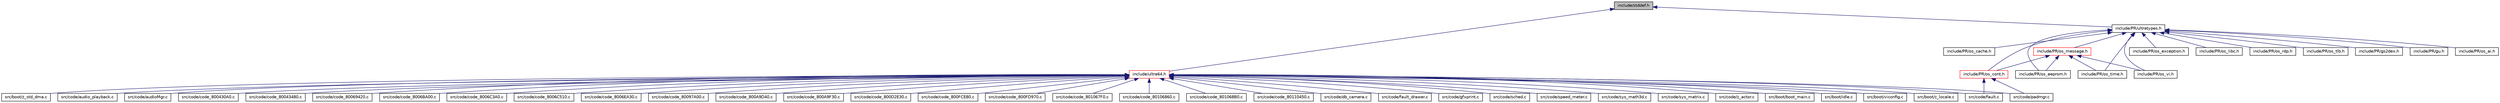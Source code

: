 digraph "include/stddef.h"
{
 // LATEX_PDF_SIZE
  edge [fontname="Helvetica",fontsize="10",labelfontname="Helvetica",labelfontsize="10"];
  node [fontname="Helvetica",fontsize="10",shape=record];
  Node1 [label="include/stddef.h",height=0.2,width=0.4,color="black", fillcolor="grey75", style="filled", fontcolor="black",tooltip=" "];
  Node1 -> Node2 [dir="back",color="midnightblue",fontsize="10",style="solid",fontname="Helvetica"];
  Node2 [label="include/PR/ultratypes.h",height=0.2,width=0.4,color="black", fillcolor="white", style="filled",URL="$dd/da7/ultratypes_8h.html",tooltip=" "];
  Node2 -> Node3 [dir="back",color="midnightblue",fontsize="10",style="solid",fontname="Helvetica"];
  Node3 [label="include/PR/gs2dex.h",height=0.2,width=0.4,color="black", fillcolor="white", style="filled",URL="$df/d63/PR_2gs2dex_8h.html",tooltip=" "];
  Node2 -> Node4 [dir="back",color="midnightblue",fontsize="10",style="solid",fontname="Helvetica"];
  Node4 [label="include/PR/gu.h",height=0.2,width=0.4,color="black", fillcolor="white", style="filled",URL="$d8/d65/PR_2gu_8h.html",tooltip=" "];
  Node2 -> Node5 [dir="back",color="midnightblue",fontsize="10",style="solid",fontname="Helvetica"];
  Node5 [label="include/PR/os_ai.h",height=0.2,width=0.4,color="black", fillcolor="white", style="filled",URL="$d0/d5b/os__ai_8h.html",tooltip=" "];
  Node2 -> Node6 [dir="back",color="midnightblue",fontsize="10",style="solid",fontname="Helvetica"];
  Node6 [label="include/PR/os_cache.h",height=0.2,width=0.4,color="black", fillcolor="white", style="filled",URL="$dc/d82/os__cache_8h.html",tooltip=" "];
  Node2 -> Node7 [dir="back",color="midnightblue",fontsize="10",style="solid",fontname="Helvetica"];
  Node7 [label="include/PR/os_cont.h",height=0.2,width=0.4,color="red", fillcolor="white", style="filled",URL="$d9/dff/os__cont_8h.html",tooltip=" "];
  Node7 -> Node8 [dir="back",color="midnightblue",fontsize="10",style="solid",fontname="Helvetica"];
  Node8 [label="src/code/fault.c",height=0.2,width=0.4,color="black", fillcolor="white", style="filled",URL="$d8/d47/fault_8c.html",tooltip=" "];
  Node7 -> Node11 [dir="back",color="midnightblue",fontsize="10",style="solid",fontname="Helvetica"];
  Node11 [label="src/code/padmgr.c",height=0.2,width=0.4,color="black", fillcolor="white", style="filled",URL="$d0/d9d/padmgr_8c.html",tooltip=" "];
  Node2 -> Node1166 [dir="back",color="midnightblue",fontsize="10",style="solid",fontname="Helvetica"];
  Node1166 [label="include/PR/os_message.h",height=0.2,width=0.4,color="red", fillcolor="white", style="filled",URL="$d1/d26/PR_2os__message_8h.html",tooltip=" "];
  Node1166 -> Node7 [dir="back",color="midnightblue",fontsize="10",style="solid",fontname="Helvetica"];
  Node1166 -> Node1167 [dir="back",color="midnightblue",fontsize="10",style="solid",fontname="Helvetica"];
  Node1167 [label="include/PR/os_eeprom.h",height=0.2,width=0.4,color="black", fillcolor="white", style="filled",URL="$d6/d84/os__eeprom_8h.html",tooltip=" "];
  Node1166 -> Node1168 [dir="back",color="midnightblue",fontsize="10",style="solid",fontname="Helvetica"];
  Node1168 [label="include/PR/os_time.h",height=0.2,width=0.4,color="black", fillcolor="white", style="filled",URL="$d4/da4/os__time_8h.html",tooltip=" "];
  Node1166 -> Node1169 [dir="back",color="midnightblue",fontsize="10",style="solid",fontname="Helvetica"];
  Node1169 [label="include/PR/os_vi.h",height=0.2,width=0.4,color="black", fillcolor="white", style="filled",URL="$d9/db1/PR_2os__vi_8h.html",tooltip=" "];
  Node2 -> Node1167 [dir="back",color="midnightblue",fontsize="10",style="solid",fontname="Helvetica"];
  Node2 -> Node1170 [dir="back",color="midnightblue",fontsize="10",style="solid",fontname="Helvetica"];
  Node1170 [label="include/PR/os_exception.h",height=0.2,width=0.4,color="black", fillcolor="white", style="filled",URL="$da/d34/os__exception_8h.html",tooltip=" "];
  Node2 -> Node1171 [dir="back",color="midnightblue",fontsize="10",style="solid",fontname="Helvetica"];
  Node1171 [label="include/PR/os_libc.h",height=0.2,width=0.4,color="black", fillcolor="white", style="filled",URL="$d8/d98/os__libc_8h.html",tooltip=" "];
  Node2 -> Node1172 [dir="back",color="midnightblue",fontsize="10",style="solid",fontname="Helvetica"];
  Node1172 [label="include/PR/os_rdp.h",height=0.2,width=0.4,color="black", fillcolor="white", style="filled",URL="$da/d55/os__rdp_8h.html",tooltip=" "];
  Node2 -> Node1168 [dir="back",color="midnightblue",fontsize="10",style="solid",fontname="Helvetica"];
  Node2 -> Node1173 [dir="back",color="midnightblue",fontsize="10",style="solid",fontname="Helvetica"];
  Node1173 [label="include/PR/os_tlb.h",height=0.2,width=0.4,color="black", fillcolor="white", style="filled",URL="$d9/d82/os__tlb_8h.html",tooltip=" "];
  Node2 -> Node1169 [dir="back",color="midnightblue",fontsize="10",style="solid",fontname="Helvetica"];
  Node1 -> Node1174 [dir="back",color="midnightblue",fontsize="10",style="solid",fontname="Helvetica"];
  Node1174 [label="include/ultra64.h",height=0.2,width=0.4,color="red", fillcolor="white", style="filled",URL="$dd/d2f/ultra64_8h.html",tooltip=" "];
  Node1174 -> Node39 [dir="back",color="midnightblue",fontsize="10",style="solid",fontname="Helvetica"];
  Node39 [label="src/boot/boot_main.c",height=0.2,width=0.4,color="black", fillcolor="white", style="filled",URL="$d8/d86/boot__main_8c.html",tooltip=" "];
  Node1174 -> Node40 [dir="back",color="midnightblue",fontsize="10",style="solid",fontname="Helvetica"];
  Node40 [label="src/boot/idle.c",height=0.2,width=0.4,color="black", fillcolor="white", style="filled",URL="$d3/d4e/idle_8c.html",tooltip=" "];
  Node1174 -> Node41 [dir="back",color="midnightblue",fontsize="10",style="solid",fontname="Helvetica"];
  Node41 [label="src/boot/viconfig.c",height=0.2,width=0.4,color="black", fillcolor="white", style="filled",URL="$dc/d1c/viconfig_8c.html",tooltip=" "];
  Node1174 -> Node42 [dir="back",color="midnightblue",fontsize="10",style="solid",fontname="Helvetica"];
  Node42 [label="src/boot/z_locale.c",height=0.2,width=0.4,color="black", fillcolor="white", style="filled",URL="$dc/d06/z__locale_8c.html",tooltip=" "];
  Node1174 -> Node43 [dir="back",color="midnightblue",fontsize="10",style="solid",fontname="Helvetica"];
  Node43 [label="src/boot/z_std_dma.c",height=0.2,width=0.4,color="black", fillcolor="white", style="filled",URL="$d3/d6b/z__std__dma_8c.html",tooltip=" "];
  Node1174 -> Node45 [dir="back",color="midnightblue",fontsize="10",style="solid",fontname="Helvetica"];
  Node45 [label="src/code/audio_playback.c",height=0.2,width=0.4,color="black", fillcolor="white", style="filled",URL="$d8/d4e/audio__playback_8c.html",tooltip=" "];
  Node1174 -> Node46 [dir="back",color="midnightblue",fontsize="10",style="solid",fontname="Helvetica"];
  Node46 [label="src/code/audioMgr.c",height=0.2,width=0.4,color="black", fillcolor="white", style="filled",URL="$d4/df1/audioMgr_8c.html",tooltip=" "];
  Node1174 -> Node47 [dir="back",color="midnightblue",fontsize="10",style="solid",fontname="Helvetica"];
  Node47 [label="src/code/code_800430A0.c",height=0.2,width=0.4,color="black", fillcolor="white", style="filled",URL="$dd/d8d/code__800430A0_8c.html",tooltip=" "];
  Node1174 -> Node48 [dir="back",color="midnightblue",fontsize="10",style="solid",fontname="Helvetica"];
  Node48 [label="src/code/code_80043480.c",height=0.2,width=0.4,color="black", fillcolor="white", style="filled",URL="$d1/d49/code__80043480_8c.html",tooltip=" "];
  Node1174 -> Node49 [dir="back",color="midnightblue",fontsize="10",style="solid",fontname="Helvetica"];
  Node49 [label="src/code/code_80069420.c",height=0.2,width=0.4,color="black", fillcolor="white", style="filled",URL="$df/db6/code__80069420_8c.html",tooltip=" "];
  Node1174 -> Node50 [dir="back",color="midnightblue",fontsize="10",style="solid",fontname="Helvetica"];
  Node50 [label="src/code/code_8006BA00.c",height=0.2,width=0.4,color="black", fillcolor="white", style="filled",URL="$db/da5/code__8006BA00_8c.html",tooltip=" "];
  Node1174 -> Node51 [dir="back",color="midnightblue",fontsize="10",style="solid",fontname="Helvetica"];
  Node51 [label="src/code/code_8006C3A0.c",height=0.2,width=0.4,color="black", fillcolor="white", style="filled",URL="$dc/d2c/code__8006C3A0_8c.html",tooltip=" "];
  Node1174 -> Node52 [dir="back",color="midnightblue",fontsize="10",style="solid",fontname="Helvetica"];
  Node52 [label="src/code/code_8006C510.c",height=0.2,width=0.4,color="black", fillcolor="white", style="filled",URL="$d8/dca/code__8006C510_8c.html",tooltip=" "];
  Node1174 -> Node53 [dir="back",color="midnightblue",fontsize="10",style="solid",fontname="Helvetica"];
  Node53 [label="src/code/code_8006EA30.c",height=0.2,width=0.4,color="black", fillcolor="white", style="filled",URL="$da/d05/code__8006EA30_8c.html",tooltip=" "];
  Node1174 -> Node55 [dir="back",color="midnightblue",fontsize="10",style="solid",fontname="Helvetica"];
  Node55 [label="src/code/code_80097A00.c",height=0.2,width=0.4,color="black", fillcolor="white", style="filled",URL="$da/d5e/code__80097A00_8c.html",tooltip=" "];
  Node1174 -> Node56 [dir="back",color="midnightblue",fontsize="10",style="solid",fontname="Helvetica"];
  Node56 [label="src/code/code_800A9D40.c",height=0.2,width=0.4,color="black", fillcolor="white", style="filled",URL="$d6/d7c/code__800A9D40_8c.html",tooltip=" "];
  Node1174 -> Node57 [dir="back",color="midnightblue",fontsize="10",style="solid",fontname="Helvetica"];
  Node57 [label="src/code/code_800A9F30.c",height=0.2,width=0.4,color="black", fillcolor="white", style="filled",URL="$d3/d17/code__800A9F30_8c.html",tooltip=" "];
  Node1174 -> Node61 [dir="back",color="midnightblue",fontsize="10",style="solid",fontname="Helvetica"];
  Node61 [label="src/code/code_800D2E30.c",height=0.2,width=0.4,color="black", fillcolor="white", style="filled",URL="$dc/dce/code__800D2E30_8c.html",tooltip=" "];
  Node1174 -> Node64 [dir="back",color="midnightblue",fontsize="10",style="solid",fontname="Helvetica"];
  Node64 [label="src/code/code_800FCE80.c",height=0.2,width=0.4,color="black", fillcolor="white", style="filled",URL="$d5/d15/code__800FCE80_8c.html",tooltip=" "];
  Node1174 -> Node65 [dir="back",color="midnightblue",fontsize="10",style="solid",fontname="Helvetica"];
  Node65 [label="src/code/code_800FD970.c",height=0.2,width=0.4,color="black", fillcolor="white", style="filled",URL="$d9/d85/code__800FD970_8c.html",tooltip=" "];
  Node1174 -> Node66 [dir="back",color="midnightblue",fontsize="10",style="solid",fontname="Helvetica"];
  Node66 [label="src/code/code_801067F0.c",height=0.2,width=0.4,color="black", fillcolor="white", style="filled",URL="$d4/da0/code__801067F0_8c.html",tooltip=" "];
  Node1174 -> Node67 [dir="back",color="midnightblue",fontsize="10",style="solid",fontname="Helvetica"];
  Node67 [label="src/code/code_80106860.c",height=0.2,width=0.4,color="black", fillcolor="white", style="filled",URL="$da/dad/code__80106860_8c.html",tooltip=" "];
  Node1174 -> Node68 [dir="back",color="midnightblue",fontsize="10",style="solid",fontname="Helvetica"];
  Node68 [label="src/code/code_801068B0.c",height=0.2,width=0.4,color="black", fillcolor="white", style="filled",URL="$df/d3b/code__801068B0_8c.html",tooltip=" "];
  Node1174 -> Node69 [dir="back",color="midnightblue",fontsize="10",style="solid",fontname="Helvetica"];
  Node69 [label="src/code/code_80110450.c",height=0.2,width=0.4,color="black", fillcolor="white", style="filled",URL="$d5/dc3/code__80110450_8c.html",tooltip=" "];
  Node1174 -> Node70 [dir="back",color="midnightblue",fontsize="10",style="solid",fontname="Helvetica"];
  Node70 [label="src/code/db_camera.c",height=0.2,width=0.4,color="black", fillcolor="white", style="filled",URL="$d0/d5c/db__camera_8c.html",tooltip=" "];
  Node1174 -> Node8 [dir="back",color="midnightblue",fontsize="10",style="solid",fontname="Helvetica"];
  Node1174 -> Node72 [dir="back",color="midnightblue",fontsize="10",style="solid",fontname="Helvetica"];
  Node72 [label="src/code/fault_drawer.c",height=0.2,width=0.4,color="black", fillcolor="white", style="filled",URL="$d0/d7f/fault__drawer_8c.html",tooltip=" "];
  Node1174 -> Node75 [dir="back",color="midnightblue",fontsize="10",style="solid",fontname="Helvetica"];
  Node75 [label="src/code/gfxprint.c",height=0.2,width=0.4,color="black", fillcolor="white", style="filled",URL="$d5/d7d/gfxprint_8c.html",tooltip=" "];
  Node1174 -> Node11 [dir="back",color="midnightblue",fontsize="10",style="solid",fontname="Helvetica"];
  Node1174 -> Node87 [dir="back",color="midnightblue",fontsize="10",style="solid",fontname="Helvetica"];
  Node87 [label="src/code/sched.c",height=0.2,width=0.4,color="black", fillcolor="white", style="filled",URL="$db/dbe/sched_8c.html",tooltip=" "];
  Node1174 -> Node89 [dir="back",color="midnightblue",fontsize="10",style="solid",fontname="Helvetica"];
  Node89 [label="src/code/speed_meter.c",height=0.2,width=0.4,color="black", fillcolor="white", style="filled",URL="$d0/d43/speed__meter_8c.html",tooltip=" "];
  Node1174 -> Node92 [dir="back",color="midnightblue",fontsize="10",style="solid",fontname="Helvetica"];
  Node92 [label="src/code/sys_math3d.c",height=0.2,width=0.4,color="black", fillcolor="white", style="filled",URL="$d4/dd8/sys__math3d_8c.html",tooltip=" "];
  Node1174 -> Node94 [dir="back",color="midnightblue",fontsize="10",style="solid",fontname="Helvetica"];
  Node94 [label="src/code/sys_matrix.c",height=0.2,width=0.4,color="black", fillcolor="white", style="filled",URL="$d5/d00/sys__matrix_8c.html",tooltip=" "];
  Node1174 -> Node100 [dir="back",color="midnightblue",fontsize="10",style="solid",fontname="Helvetica"];
  Node100 [label="src/code/z_actor.c",height=0.2,width=0.4,color="black", fillcolor="white", style="filled",URL="$d5/de2/z__actor_8c.html",tooltip=" "];
}
